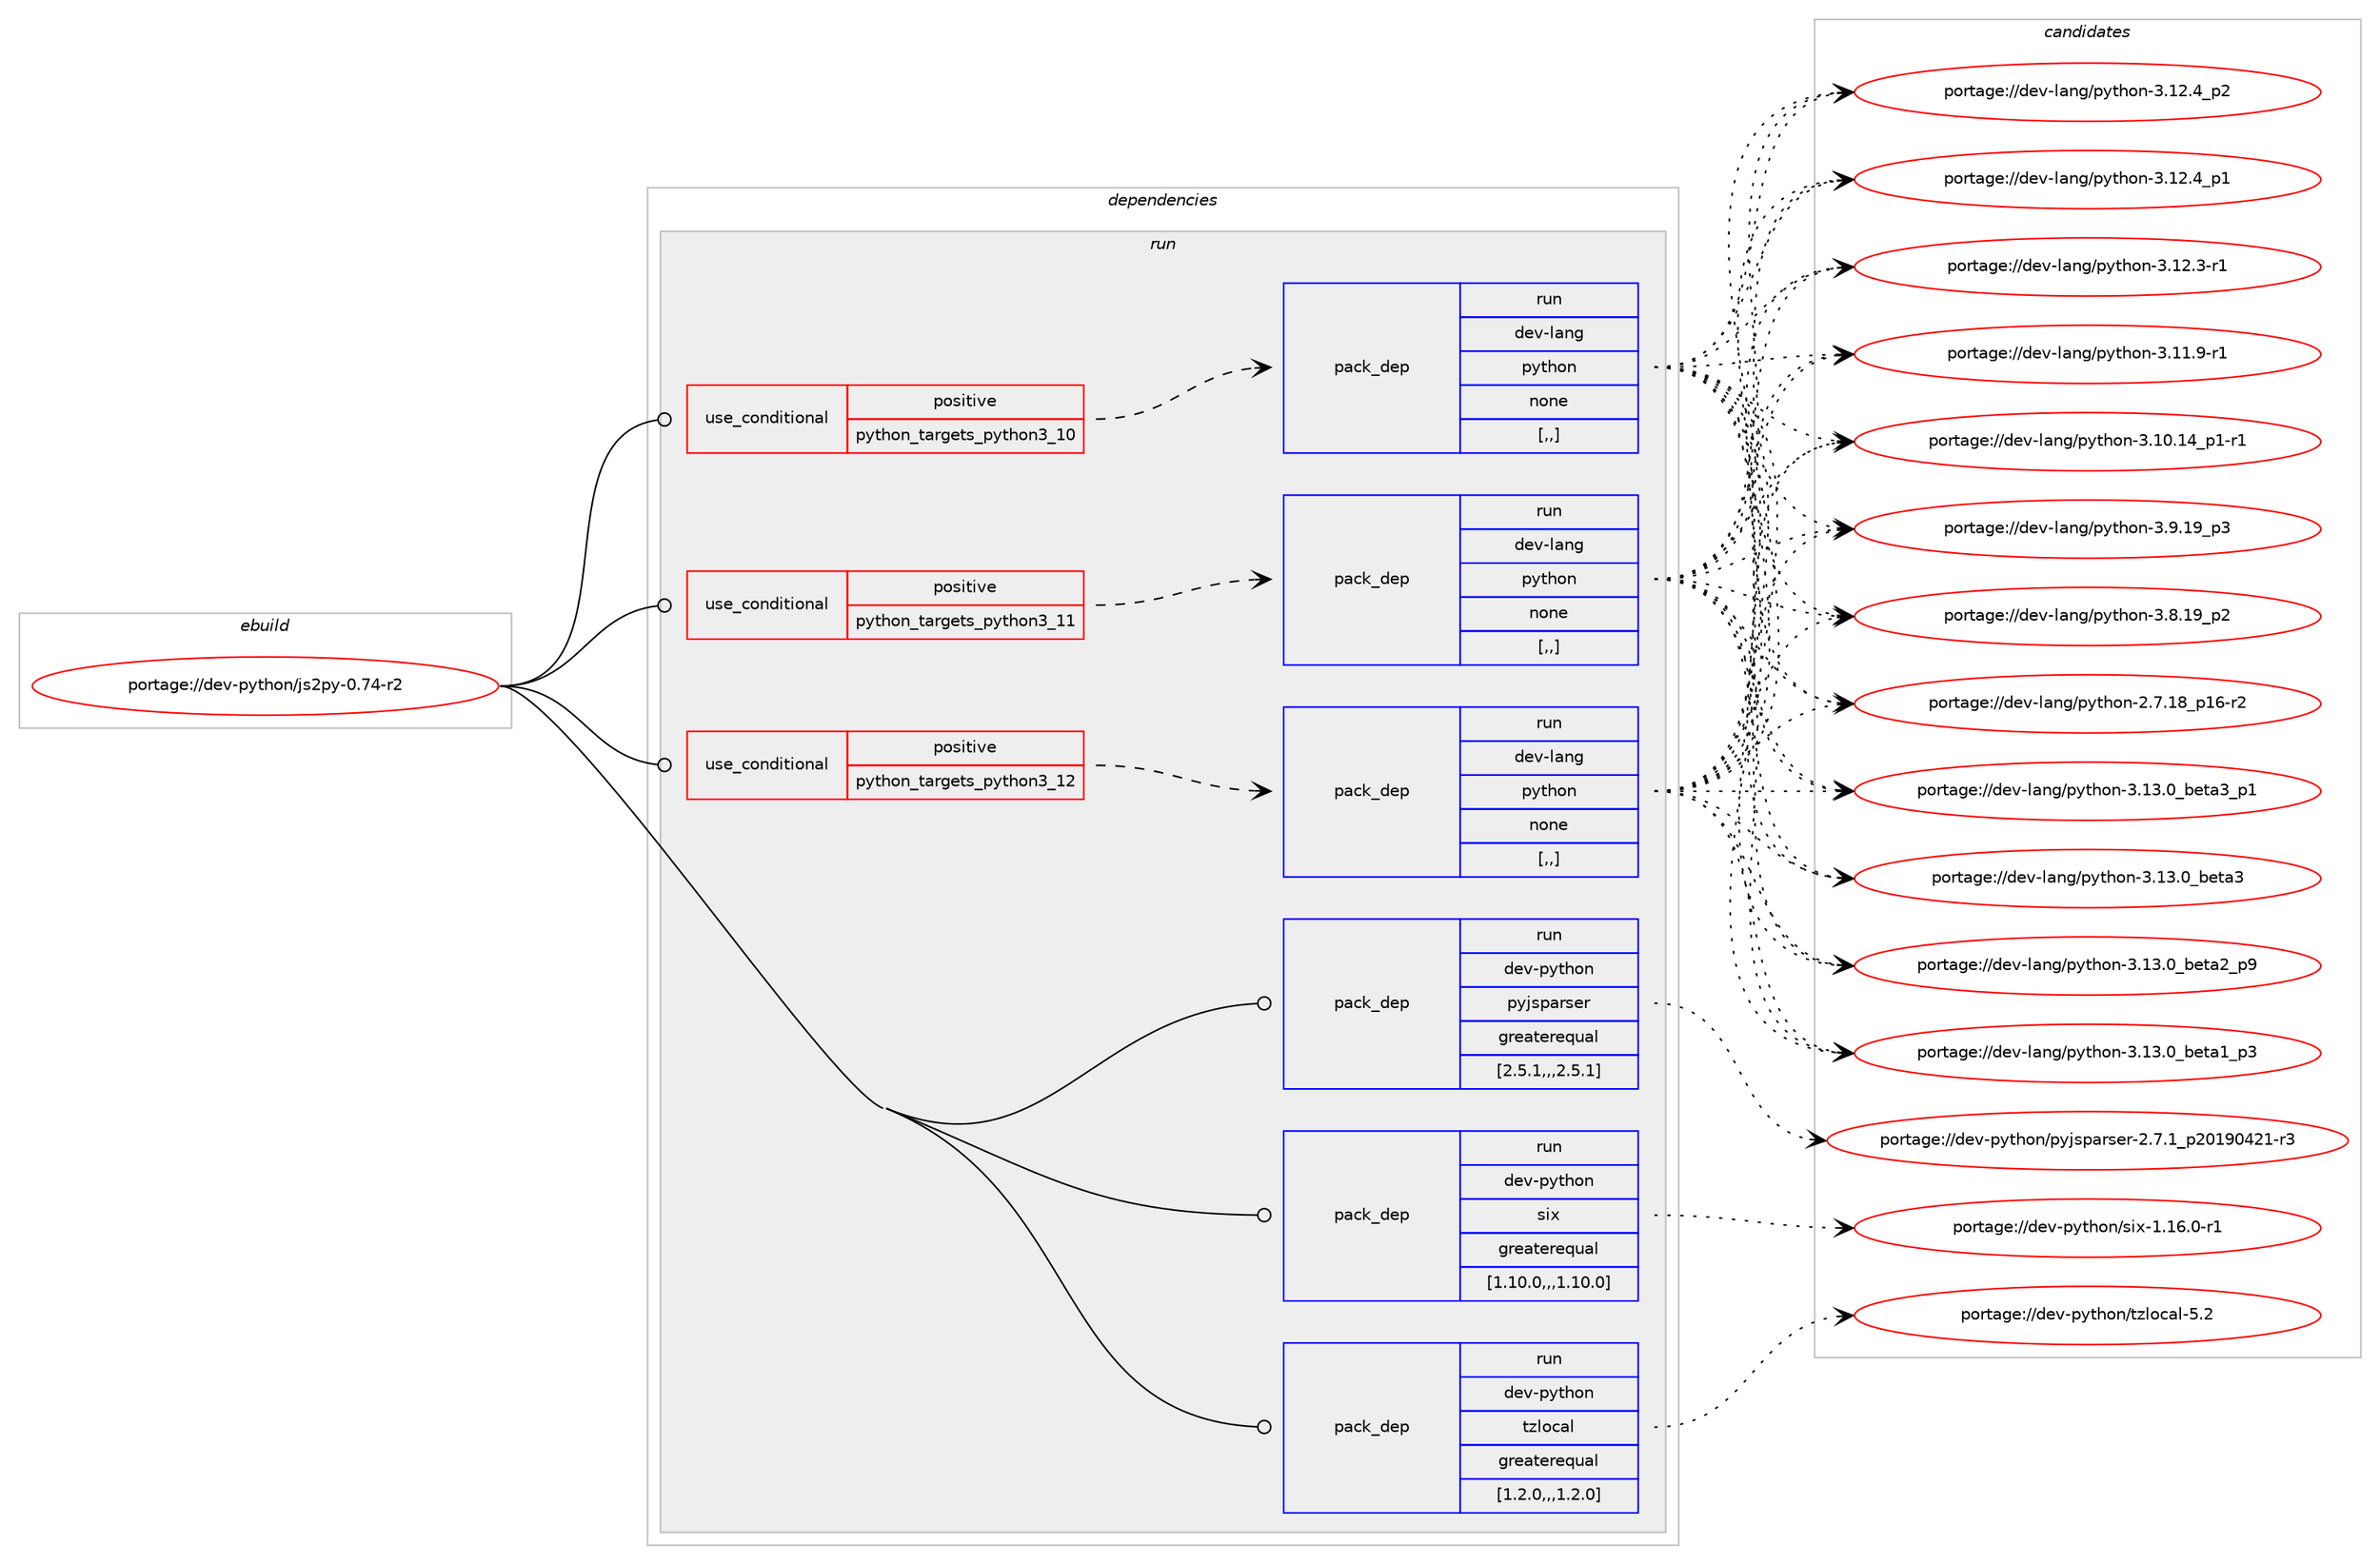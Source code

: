 digraph prolog {

# *************
# Graph options
# *************

newrank=true;
concentrate=true;
compound=true;
graph [rankdir=LR,fontname=Helvetica,fontsize=10,ranksep=1.5];#, ranksep=2.5, nodesep=0.2];
edge  [arrowhead=vee];
node  [fontname=Helvetica,fontsize=10];

# **********
# The ebuild
# **********

subgraph cluster_leftcol {
color=gray;
label=<<i>ebuild</i>>;
id [label="portage://dev-python/js2py-0.74-r2", color=red, width=4, href="../dev-python/js2py-0.74-r2.svg"];
}

# ****************
# The dependencies
# ****************

subgraph cluster_midcol {
color=gray;
label=<<i>dependencies</i>>;
subgraph cluster_compile {
fillcolor="#eeeeee";
style=filled;
label=<<i>compile</i>>;
}
subgraph cluster_compileandrun {
fillcolor="#eeeeee";
style=filled;
label=<<i>compile and run</i>>;
}
subgraph cluster_run {
fillcolor="#eeeeee";
style=filled;
label=<<i>run</i>>;
subgraph cond33800 {
dependency148642 [label=<<TABLE BORDER="0" CELLBORDER="1" CELLSPACING="0" CELLPADDING="4"><TR><TD ROWSPAN="3" CELLPADDING="10">use_conditional</TD></TR><TR><TD>positive</TD></TR><TR><TD>python_targets_python3_10</TD></TR></TABLE>>, shape=none, color=red];
subgraph pack113593 {
dependency148643 [label=<<TABLE BORDER="0" CELLBORDER="1" CELLSPACING="0" CELLPADDING="4" WIDTH="220"><TR><TD ROWSPAN="6" CELLPADDING="30">pack_dep</TD></TR><TR><TD WIDTH="110">run</TD></TR><TR><TD>dev-lang</TD></TR><TR><TD>python</TD></TR><TR><TD>none</TD></TR><TR><TD>[,,]</TD></TR></TABLE>>, shape=none, color=blue];
}
dependency148642:e -> dependency148643:w [weight=20,style="dashed",arrowhead="vee"];
}
id:e -> dependency148642:w [weight=20,style="solid",arrowhead="odot"];
subgraph cond33801 {
dependency148644 [label=<<TABLE BORDER="0" CELLBORDER="1" CELLSPACING="0" CELLPADDING="4"><TR><TD ROWSPAN="3" CELLPADDING="10">use_conditional</TD></TR><TR><TD>positive</TD></TR><TR><TD>python_targets_python3_11</TD></TR></TABLE>>, shape=none, color=red];
subgraph pack113594 {
dependency148645 [label=<<TABLE BORDER="0" CELLBORDER="1" CELLSPACING="0" CELLPADDING="4" WIDTH="220"><TR><TD ROWSPAN="6" CELLPADDING="30">pack_dep</TD></TR><TR><TD WIDTH="110">run</TD></TR><TR><TD>dev-lang</TD></TR><TR><TD>python</TD></TR><TR><TD>none</TD></TR><TR><TD>[,,]</TD></TR></TABLE>>, shape=none, color=blue];
}
dependency148644:e -> dependency148645:w [weight=20,style="dashed",arrowhead="vee"];
}
id:e -> dependency148644:w [weight=20,style="solid",arrowhead="odot"];
subgraph cond33802 {
dependency148646 [label=<<TABLE BORDER="0" CELLBORDER="1" CELLSPACING="0" CELLPADDING="4"><TR><TD ROWSPAN="3" CELLPADDING="10">use_conditional</TD></TR><TR><TD>positive</TD></TR><TR><TD>python_targets_python3_12</TD></TR></TABLE>>, shape=none, color=red];
subgraph pack113595 {
dependency148647 [label=<<TABLE BORDER="0" CELLBORDER="1" CELLSPACING="0" CELLPADDING="4" WIDTH="220"><TR><TD ROWSPAN="6" CELLPADDING="30">pack_dep</TD></TR><TR><TD WIDTH="110">run</TD></TR><TR><TD>dev-lang</TD></TR><TR><TD>python</TD></TR><TR><TD>none</TD></TR><TR><TD>[,,]</TD></TR></TABLE>>, shape=none, color=blue];
}
dependency148646:e -> dependency148647:w [weight=20,style="dashed",arrowhead="vee"];
}
id:e -> dependency148646:w [weight=20,style="solid",arrowhead="odot"];
subgraph pack113596 {
dependency148648 [label=<<TABLE BORDER="0" CELLBORDER="1" CELLSPACING="0" CELLPADDING="4" WIDTH="220"><TR><TD ROWSPAN="6" CELLPADDING="30">pack_dep</TD></TR><TR><TD WIDTH="110">run</TD></TR><TR><TD>dev-python</TD></TR><TR><TD>pyjsparser</TD></TR><TR><TD>greaterequal</TD></TR><TR><TD>[2.5.1,,,2.5.1]</TD></TR></TABLE>>, shape=none, color=blue];
}
id:e -> dependency148648:w [weight=20,style="solid",arrowhead="odot"];
subgraph pack113597 {
dependency148649 [label=<<TABLE BORDER="0" CELLBORDER="1" CELLSPACING="0" CELLPADDING="4" WIDTH="220"><TR><TD ROWSPAN="6" CELLPADDING="30">pack_dep</TD></TR><TR><TD WIDTH="110">run</TD></TR><TR><TD>dev-python</TD></TR><TR><TD>six</TD></TR><TR><TD>greaterequal</TD></TR><TR><TD>[1.10.0,,,1.10.0]</TD></TR></TABLE>>, shape=none, color=blue];
}
id:e -> dependency148649:w [weight=20,style="solid",arrowhead="odot"];
subgraph pack113598 {
dependency148650 [label=<<TABLE BORDER="0" CELLBORDER="1" CELLSPACING="0" CELLPADDING="4" WIDTH="220"><TR><TD ROWSPAN="6" CELLPADDING="30">pack_dep</TD></TR><TR><TD WIDTH="110">run</TD></TR><TR><TD>dev-python</TD></TR><TR><TD>tzlocal</TD></TR><TR><TD>greaterequal</TD></TR><TR><TD>[1.2.0,,,1.2.0]</TD></TR></TABLE>>, shape=none, color=blue];
}
id:e -> dependency148650:w [weight=20,style="solid",arrowhead="odot"];
}
}

# **************
# The candidates
# **************

subgraph cluster_choices {
rank=same;
color=gray;
label=<<i>candidates</i>>;

subgraph choice113593 {
color=black;
nodesep=1;
choice10010111845108971101034711212111610411111045514649514648959810111697519511249 [label="portage://dev-lang/python-3.13.0_beta3_p1", color=red, width=4,href="../dev-lang/python-3.13.0_beta3_p1.svg"];
choice1001011184510897110103471121211161041111104551464951464895981011169751 [label="portage://dev-lang/python-3.13.0_beta3", color=red, width=4,href="../dev-lang/python-3.13.0_beta3.svg"];
choice10010111845108971101034711212111610411111045514649514648959810111697509511257 [label="portage://dev-lang/python-3.13.0_beta2_p9", color=red, width=4,href="../dev-lang/python-3.13.0_beta2_p9.svg"];
choice10010111845108971101034711212111610411111045514649514648959810111697499511251 [label="portage://dev-lang/python-3.13.0_beta1_p3", color=red, width=4,href="../dev-lang/python-3.13.0_beta1_p3.svg"];
choice100101118451089711010347112121116104111110455146495046529511250 [label="portage://dev-lang/python-3.12.4_p2", color=red, width=4,href="../dev-lang/python-3.12.4_p2.svg"];
choice100101118451089711010347112121116104111110455146495046529511249 [label="portage://dev-lang/python-3.12.4_p1", color=red, width=4,href="../dev-lang/python-3.12.4_p1.svg"];
choice100101118451089711010347112121116104111110455146495046514511449 [label="portage://dev-lang/python-3.12.3-r1", color=red, width=4,href="../dev-lang/python-3.12.3-r1.svg"];
choice100101118451089711010347112121116104111110455146494946574511449 [label="portage://dev-lang/python-3.11.9-r1", color=red, width=4,href="../dev-lang/python-3.11.9-r1.svg"];
choice100101118451089711010347112121116104111110455146494846495295112494511449 [label="portage://dev-lang/python-3.10.14_p1-r1", color=red, width=4,href="../dev-lang/python-3.10.14_p1-r1.svg"];
choice100101118451089711010347112121116104111110455146574649579511251 [label="portage://dev-lang/python-3.9.19_p3", color=red, width=4,href="../dev-lang/python-3.9.19_p3.svg"];
choice100101118451089711010347112121116104111110455146564649579511250 [label="portage://dev-lang/python-3.8.19_p2", color=red, width=4,href="../dev-lang/python-3.8.19_p2.svg"];
choice100101118451089711010347112121116104111110455046554649569511249544511450 [label="portage://dev-lang/python-2.7.18_p16-r2", color=red, width=4,href="../dev-lang/python-2.7.18_p16-r2.svg"];
dependency148643:e -> choice10010111845108971101034711212111610411111045514649514648959810111697519511249:w [style=dotted,weight="100"];
dependency148643:e -> choice1001011184510897110103471121211161041111104551464951464895981011169751:w [style=dotted,weight="100"];
dependency148643:e -> choice10010111845108971101034711212111610411111045514649514648959810111697509511257:w [style=dotted,weight="100"];
dependency148643:e -> choice10010111845108971101034711212111610411111045514649514648959810111697499511251:w [style=dotted,weight="100"];
dependency148643:e -> choice100101118451089711010347112121116104111110455146495046529511250:w [style=dotted,weight="100"];
dependency148643:e -> choice100101118451089711010347112121116104111110455146495046529511249:w [style=dotted,weight="100"];
dependency148643:e -> choice100101118451089711010347112121116104111110455146495046514511449:w [style=dotted,weight="100"];
dependency148643:e -> choice100101118451089711010347112121116104111110455146494946574511449:w [style=dotted,weight="100"];
dependency148643:e -> choice100101118451089711010347112121116104111110455146494846495295112494511449:w [style=dotted,weight="100"];
dependency148643:e -> choice100101118451089711010347112121116104111110455146574649579511251:w [style=dotted,weight="100"];
dependency148643:e -> choice100101118451089711010347112121116104111110455146564649579511250:w [style=dotted,weight="100"];
dependency148643:e -> choice100101118451089711010347112121116104111110455046554649569511249544511450:w [style=dotted,weight="100"];
}
subgraph choice113594 {
color=black;
nodesep=1;
choice10010111845108971101034711212111610411111045514649514648959810111697519511249 [label="portage://dev-lang/python-3.13.0_beta3_p1", color=red, width=4,href="../dev-lang/python-3.13.0_beta3_p1.svg"];
choice1001011184510897110103471121211161041111104551464951464895981011169751 [label="portage://dev-lang/python-3.13.0_beta3", color=red, width=4,href="../dev-lang/python-3.13.0_beta3.svg"];
choice10010111845108971101034711212111610411111045514649514648959810111697509511257 [label="portage://dev-lang/python-3.13.0_beta2_p9", color=red, width=4,href="../dev-lang/python-3.13.0_beta2_p9.svg"];
choice10010111845108971101034711212111610411111045514649514648959810111697499511251 [label="portage://dev-lang/python-3.13.0_beta1_p3", color=red, width=4,href="../dev-lang/python-3.13.0_beta1_p3.svg"];
choice100101118451089711010347112121116104111110455146495046529511250 [label="portage://dev-lang/python-3.12.4_p2", color=red, width=4,href="../dev-lang/python-3.12.4_p2.svg"];
choice100101118451089711010347112121116104111110455146495046529511249 [label="portage://dev-lang/python-3.12.4_p1", color=red, width=4,href="../dev-lang/python-3.12.4_p1.svg"];
choice100101118451089711010347112121116104111110455146495046514511449 [label="portage://dev-lang/python-3.12.3-r1", color=red, width=4,href="../dev-lang/python-3.12.3-r1.svg"];
choice100101118451089711010347112121116104111110455146494946574511449 [label="portage://dev-lang/python-3.11.9-r1", color=red, width=4,href="../dev-lang/python-3.11.9-r1.svg"];
choice100101118451089711010347112121116104111110455146494846495295112494511449 [label="portage://dev-lang/python-3.10.14_p1-r1", color=red, width=4,href="../dev-lang/python-3.10.14_p1-r1.svg"];
choice100101118451089711010347112121116104111110455146574649579511251 [label="portage://dev-lang/python-3.9.19_p3", color=red, width=4,href="../dev-lang/python-3.9.19_p3.svg"];
choice100101118451089711010347112121116104111110455146564649579511250 [label="portage://dev-lang/python-3.8.19_p2", color=red, width=4,href="../dev-lang/python-3.8.19_p2.svg"];
choice100101118451089711010347112121116104111110455046554649569511249544511450 [label="portage://dev-lang/python-2.7.18_p16-r2", color=red, width=4,href="../dev-lang/python-2.7.18_p16-r2.svg"];
dependency148645:e -> choice10010111845108971101034711212111610411111045514649514648959810111697519511249:w [style=dotted,weight="100"];
dependency148645:e -> choice1001011184510897110103471121211161041111104551464951464895981011169751:w [style=dotted,weight="100"];
dependency148645:e -> choice10010111845108971101034711212111610411111045514649514648959810111697509511257:w [style=dotted,weight="100"];
dependency148645:e -> choice10010111845108971101034711212111610411111045514649514648959810111697499511251:w [style=dotted,weight="100"];
dependency148645:e -> choice100101118451089711010347112121116104111110455146495046529511250:w [style=dotted,weight="100"];
dependency148645:e -> choice100101118451089711010347112121116104111110455146495046529511249:w [style=dotted,weight="100"];
dependency148645:e -> choice100101118451089711010347112121116104111110455146495046514511449:w [style=dotted,weight="100"];
dependency148645:e -> choice100101118451089711010347112121116104111110455146494946574511449:w [style=dotted,weight="100"];
dependency148645:e -> choice100101118451089711010347112121116104111110455146494846495295112494511449:w [style=dotted,weight="100"];
dependency148645:e -> choice100101118451089711010347112121116104111110455146574649579511251:w [style=dotted,weight="100"];
dependency148645:e -> choice100101118451089711010347112121116104111110455146564649579511250:w [style=dotted,weight="100"];
dependency148645:e -> choice100101118451089711010347112121116104111110455046554649569511249544511450:w [style=dotted,weight="100"];
}
subgraph choice113595 {
color=black;
nodesep=1;
choice10010111845108971101034711212111610411111045514649514648959810111697519511249 [label="portage://dev-lang/python-3.13.0_beta3_p1", color=red, width=4,href="../dev-lang/python-3.13.0_beta3_p1.svg"];
choice1001011184510897110103471121211161041111104551464951464895981011169751 [label="portage://dev-lang/python-3.13.0_beta3", color=red, width=4,href="../dev-lang/python-3.13.0_beta3.svg"];
choice10010111845108971101034711212111610411111045514649514648959810111697509511257 [label="portage://dev-lang/python-3.13.0_beta2_p9", color=red, width=4,href="../dev-lang/python-3.13.0_beta2_p9.svg"];
choice10010111845108971101034711212111610411111045514649514648959810111697499511251 [label="portage://dev-lang/python-3.13.0_beta1_p3", color=red, width=4,href="../dev-lang/python-3.13.0_beta1_p3.svg"];
choice100101118451089711010347112121116104111110455146495046529511250 [label="portage://dev-lang/python-3.12.4_p2", color=red, width=4,href="../dev-lang/python-3.12.4_p2.svg"];
choice100101118451089711010347112121116104111110455146495046529511249 [label="portage://dev-lang/python-3.12.4_p1", color=red, width=4,href="../dev-lang/python-3.12.4_p1.svg"];
choice100101118451089711010347112121116104111110455146495046514511449 [label="portage://dev-lang/python-3.12.3-r1", color=red, width=4,href="../dev-lang/python-3.12.3-r1.svg"];
choice100101118451089711010347112121116104111110455146494946574511449 [label="portage://dev-lang/python-3.11.9-r1", color=red, width=4,href="../dev-lang/python-3.11.9-r1.svg"];
choice100101118451089711010347112121116104111110455146494846495295112494511449 [label="portage://dev-lang/python-3.10.14_p1-r1", color=red, width=4,href="../dev-lang/python-3.10.14_p1-r1.svg"];
choice100101118451089711010347112121116104111110455146574649579511251 [label="portage://dev-lang/python-3.9.19_p3", color=red, width=4,href="../dev-lang/python-3.9.19_p3.svg"];
choice100101118451089711010347112121116104111110455146564649579511250 [label="portage://dev-lang/python-3.8.19_p2", color=red, width=4,href="../dev-lang/python-3.8.19_p2.svg"];
choice100101118451089711010347112121116104111110455046554649569511249544511450 [label="portage://dev-lang/python-2.7.18_p16-r2", color=red, width=4,href="../dev-lang/python-2.7.18_p16-r2.svg"];
dependency148647:e -> choice10010111845108971101034711212111610411111045514649514648959810111697519511249:w [style=dotted,weight="100"];
dependency148647:e -> choice1001011184510897110103471121211161041111104551464951464895981011169751:w [style=dotted,weight="100"];
dependency148647:e -> choice10010111845108971101034711212111610411111045514649514648959810111697509511257:w [style=dotted,weight="100"];
dependency148647:e -> choice10010111845108971101034711212111610411111045514649514648959810111697499511251:w [style=dotted,weight="100"];
dependency148647:e -> choice100101118451089711010347112121116104111110455146495046529511250:w [style=dotted,weight="100"];
dependency148647:e -> choice100101118451089711010347112121116104111110455146495046529511249:w [style=dotted,weight="100"];
dependency148647:e -> choice100101118451089711010347112121116104111110455146495046514511449:w [style=dotted,weight="100"];
dependency148647:e -> choice100101118451089711010347112121116104111110455146494946574511449:w [style=dotted,weight="100"];
dependency148647:e -> choice100101118451089711010347112121116104111110455146494846495295112494511449:w [style=dotted,weight="100"];
dependency148647:e -> choice100101118451089711010347112121116104111110455146574649579511251:w [style=dotted,weight="100"];
dependency148647:e -> choice100101118451089711010347112121116104111110455146564649579511250:w [style=dotted,weight="100"];
dependency148647:e -> choice100101118451089711010347112121116104111110455046554649569511249544511450:w [style=dotted,weight="100"];
}
subgraph choice113596 {
color=black;
nodesep=1;
choice1001011184511212111610411111047112121106115112971141151011144550465546499511250484957485250494511451 [label="portage://dev-python/pyjsparser-2.7.1_p20190421-r3", color=red, width=4,href="../dev-python/pyjsparser-2.7.1_p20190421-r3.svg"];
dependency148648:e -> choice1001011184511212111610411111047112121106115112971141151011144550465546499511250484957485250494511451:w [style=dotted,weight="100"];
}
subgraph choice113597 {
color=black;
nodesep=1;
choice1001011184511212111610411111047115105120454946495446484511449 [label="portage://dev-python/six-1.16.0-r1", color=red, width=4,href="../dev-python/six-1.16.0-r1.svg"];
dependency148649:e -> choice1001011184511212111610411111047115105120454946495446484511449:w [style=dotted,weight="100"];
}
subgraph choice113598 {
color=black;
nodesep=1;
choice1001011184511212111610411111047116122108111999710845534650 [label="portage://dev-python/tzlocal-5.2", color=red, width=4,href="../dev-python/tzlocal-5.2.svg"];
dependency148650:e -> choice1001011184511212111610411111047116122108111999710845534650:w [style=dotted,weight="100"];
}
}

}
